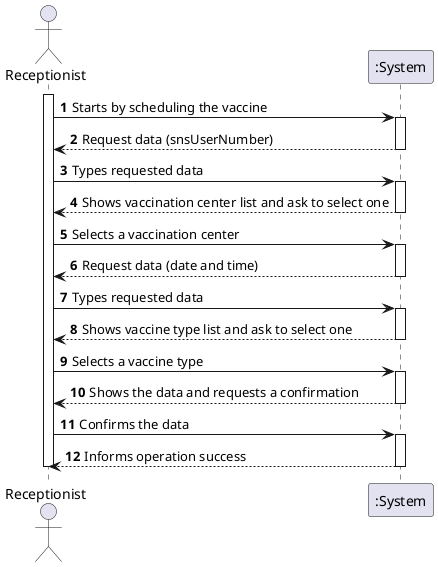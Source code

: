 @startuml
autonumber
actor "Receptionist" as RCPT

activate RCPT
RCPT -> ":System" : Starts by scheduling the vaccine
activate ":System"
":System" --> RCPT : Request data (snsUserNumber)
deactivate ":System"

RCPT -> ":System" : Types requested data
activate ":System"
":System" --> RCPT : Shows vaccination center list and ask to select one
deactivate ":System"
RCPT -> ":System" : Selects a vaccination center
activate ":System"
":System" --> RCPT : Request data (date and time)
deactivate ":System"
RCPT -> ":System" : Types requested data
activate ":System"
":System" --> RCPT : Shows vaccine type list and ask to select one
deactivate ":System"
RCPT -> ":System" : Selects a vaccine type
activate ":System"
":System" --> RCPT : Shows the data and requests a confirmation
deactivate ":System"

RCPT -> ":System" : Confirms the data
activate ":System"
":System" --> RCPT : Informs operation success
deactivate ":System"

deactivate RCPT

@enduml